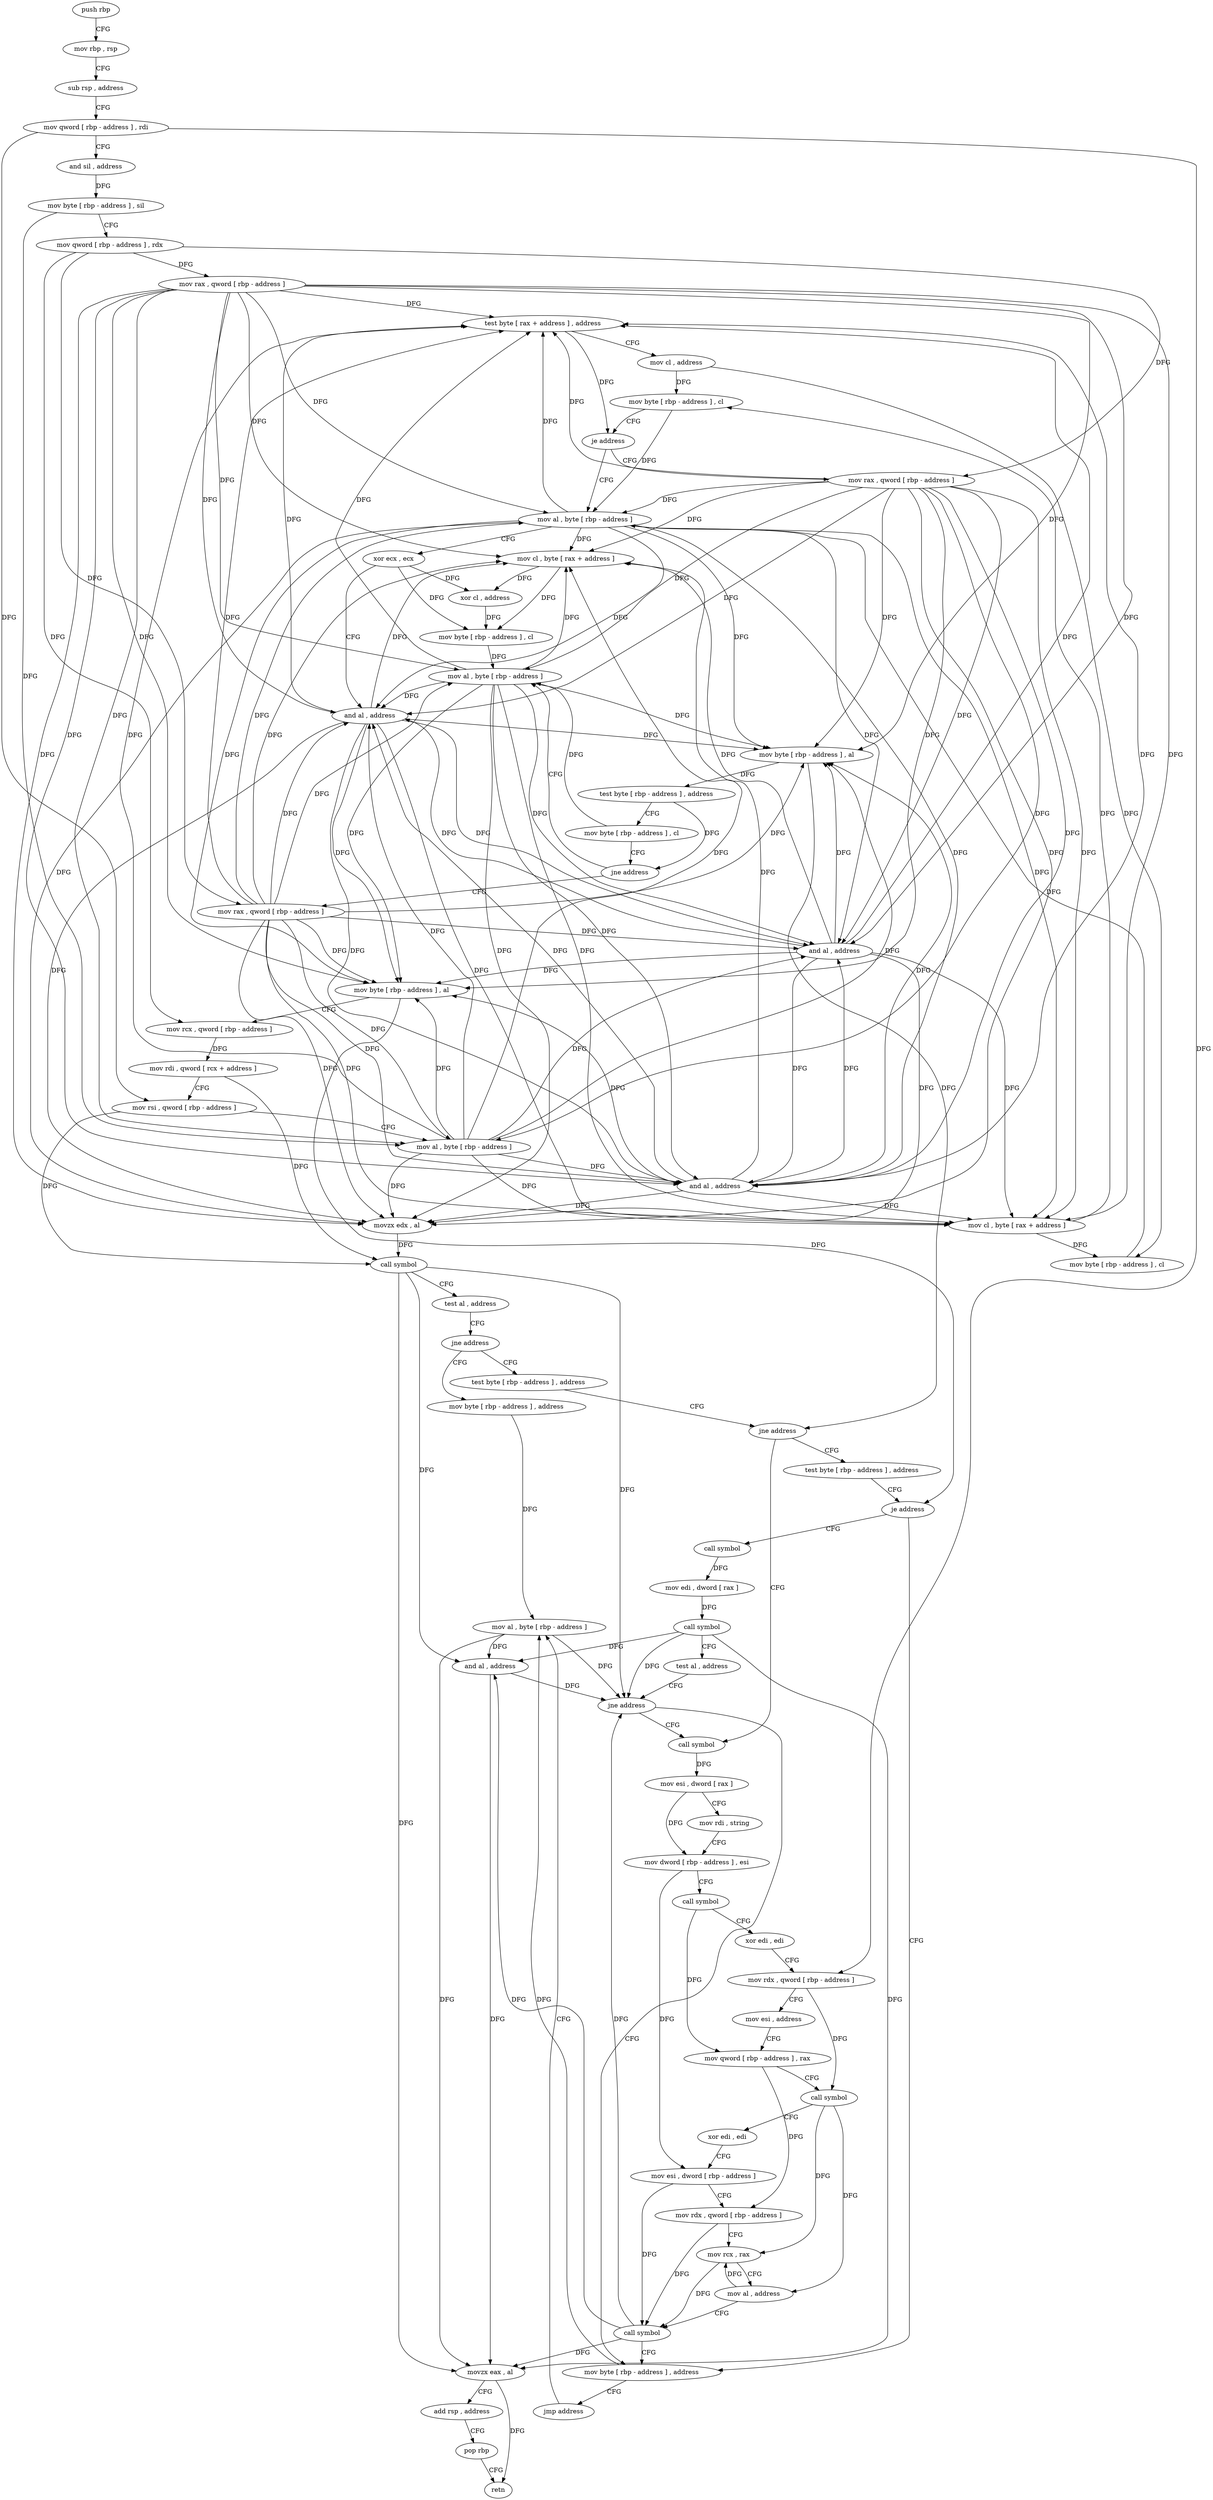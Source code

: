 digraph "func" {
"4215472" [label = "push rbp" ]
"4215473" [label = "mov rbp , rsp" ]
"4215476" [label = "sub rsp , address" ]
"4215480" [label = "mov qword [ rbp - address ] , rdi" ]
"4215484" [label = "and sil , address" ]
"4215488" [label = "mov byte [ rbp - address ] , sil" ]
"4215492" [label = "mov qword [ rbp - address ] , rdx" ]
"4215496" [label = "mov rax , qword [ rbp - address ]" ]
"4215500" [label = "test byte [ rax + address ] , address" ]
"4215504" [label = "mov cl , address" ]
"4215506" [label = "mov byte [ rbp - address ] , cl" ]
"4215509" [label = "je address" ]
"4215525" [label = "mov al , byte [ rbp - address ]" ]
"4215515" [label = "mov rax , qword [ rbp - address ]" ]
"4215528" [label = "xor ecx , ecx" ]
"4215530" [label = "and al , address" ]
"4215532" [label = "mov byte [ rbp - address ] , al" ]
"4215535" [label = "test byte [ rbp - address ] , address" ]
"4215539" [label = "mov byte [ rbp - address ] , cl" ]
"4215542" [label = "jne address" ]
"4215561" [label = "mov al , byte [ rbp - address ]" ]
"4215548" [label = "mov rax , qword [ rbp - address ]" ]
"4215519" [label = "mov cl , byte [ rax + address ]" ]
"4215522" [label = "mov byte [ rbp - address ] , cl" ]
"4215564" [label = "and al , address" ]
"4215566" [label = "mov byte [ rbp - address ] , al" ]
"4215569" [label = "mov rcx , qword [ rbp - address ]" ]
"4215573" [label = "mov rdi , qword [ rcx + address ]" ]
"4215577" [label = "mov rsi , qword [ rbp - address ]" ]
"4215581" [label = "mov al , byte [ rbp - address ]" ]
"4215584" [label = "and al , address" ]
"4215586" [label = "movzx edx , al" ]
"4215589" [label = "call symbol" ]
"4215594" [label = "test al , address" ]
"4215596" [label = "jne address" ]
"4215715" [label = "mov byte [ rbp - address ] , address" ]
"4215602" [label = "test byte [ rbp - address ] , address" ]
"4215552" [label = "mov cl , byte [ rax + address ]" ]
"4215555" [label = "xor cl , address" ]
"4215558" [label = "mov byte [ rbp - address ] , cl" ]
"4215719" [label = "mov al , byte [ rbp - address ]" ]
"4215606" [label = "jne address" ]
"4215642" [label = "call symbol" ]
"4215612" [label = "test byte [ rbp - address ] , address" ]
"4215647" [label = "mov esi , dword [ rax ]" ]
"4215649" [label = "mov rdi , string" ]
"4215659" [label = "mov dword [ rbp - address ] , esi" ]
"4215662" [label = "call symbol" ]
"4215667" [label = "xor edi , edi" ]
"4215669" [label = "mov rdx , qword [ rbp - address ]" ]
"4215673" [label = "mov esi , address" ]
"4215678" [label = "mov qword [ rbp - address ] , rax" ]
"4215682" [label = "call symbol" ]
"4215687" [label = "xor edi , edi" ]
"4215689" [label = "mov esi , dword [ rbp - address ]" ]
"4215692" [label = "mov rdx , qword [ rbp - address ]" ]
"4215696" [label = "mov rcx , rax" ]
"4215699" [label = "mov al , address" ]
"4215701" [label = "call symbol" ]
"4215706" [label = "mov byte [ rbp - address ] , address" ]
"4215616" [label = "je address" ]
"4215622" [label = "call symbol" ]
"4215722" [label = "and al , address" ]
"4215724" [label = "movzx eax , al" ]
"4215727" [label = "add rsp , address" ]
"4215731" [label = "pop rbp" ]
"4215732" [label = "retn" ]
"4215710" [label = "jmp address" ]
"4215627" [label = "mov edi , dword [ rax ]" ]
"4215629" [label = "call symbol" ]
"4215634" [label = "test al , address" ]
"4215636" [label = "jne address" ]
"4215472" -> "4215473" [ label = "CFG" ]
"4215473" -> "4215476" [ label = "CFG" ]
"4215476" -> "4215480" [ label = "CFG" ]
"4215480" -> "4215484" [ label = "CFG" ]
"4215480" -> "4215577" [ label = "DFG" ]
"4215480" -> "4215669" [ label = "DFG" ]
"4215484" -> "4215488" [ label = "DFG" ]
"4215488" -> "4215492" [ label = "CFG" ]
"4215488" -> "4215581" [ label = "DFG" ]
"4215492" -> "4215496" [ label = "DFG" ]
"4215492" -> "4215515" [ label = "DFG" ]
"4215492" -> "4215569" [ label = "DFG" ]
"4215492" -> "4215548" [ label = "DFG" ]
"4215496" -> "4215500" [ label = "DFG" ]
"4215496" -> "4215525" [ label = "DFG" ]
"4215496" -> "4215530" [ label = "DFG" ]
"4215496" -> "4215532" [ label = "DFG" ]
"4215496" -> "4215519" [ label = "DFG" ]
"4215496" -> "4215561" [ label = "DFG" ]
"4215496" -> "4215564" [ label = "DFG" ]
"4215496" -> "4215566" [ label = "DFG" ]
"4215496" -> "4215581" [ label = "DFG" ]
"4215496" -> "4215584" [ label = "DFG" ]
"4215496" -> "4215586" [ label = "DFG" ]
"4215496" -> "4215552" [ label = "DFG" ]
"4215500" -> "4215504" [ label = "CFG" ]
"4215500" -> "4215509" [ label = "DFG" ]
"4215504" -> "4215506" [ label = "DFG" ]
"4215504" -> "4215522" [ label = "DFG" ]
"4215506" -> "4215509" [ label = "CFG" ]
"4215506" -> "4215525" [ label = "DFG" ]
"4215509" -> "4215525" [ label = "CFG" ]
"4215509" -> "4215515" [ label = "CFG" ]
"4215525" -> "4215528" [ label = "CFG" ]
"4215525" -> "4215500" [ label = "DFG" ]
"4215525" -> "4215530" [ label = "DFG" ]
"4215525" -> "4215532" [ label = "DFG" ]
"4215525" -> "4215519" [ label = "DFG" ]
"4215525" -> "4215564" [ label = "DFG" ]
"4215525" -> "4215566" [ label = "DFG" ]
"4215525" -> "4215584" [ label = "DFG" ]
"4215525" -> "4215586" [ label = "DFG" ]
"4215525" -> "4215552" [ label = "DFG" ]
"4215515" -> "4215519" [ label = "DFG" ]
"4215515" -> "4215500" [ label = "DFG" ]
"4215515" -> "4215530" [ label = "DFG" ]
"4215515" -> "4215532" [ label = "DFG" ]
"4215515" -> "4215525" [ label = "DFG" ]
"4215515" -> "4215561" [ label = "DFG" ]
"4215515" -> "4215564" [ label = "DFG" ]
"4215515" -> "4215566" [ label = "DFG" ]
"4215515" -> "4215581" [ label = "DFG" ]
"4215515" -> "4215584" [ label = "DFG" ]
"4215515" -> "4215586" [ label = "DFG" ]
"4215515" -> "4215552" [ label = "DFG" ]
"4215528" -> "4215530" [ label = "CFG" ]
"4215528" -> "4215555" [ label = "DFG" ]
"4215528" -> "4215558" [ label = "DFG" ]
"4215530" -> "4215532" [ label = "DFG" ]
"4215530" -> "4215500" [ label = "DFG" ]
"4215530" -> "4215519" [ label = "DFG" ]
"4215530" -> "4215564" [ label = "DFG" ]
"4215530" -> "4215566" [ label = "DFG" ]
"4215530" -> "4215584" [ label = "DFG" ]
"4215530" -> "4215586" [ label = "DFG" ]
"4215530" -> "4215552" [ label = "DFG" ]
"4215532" -> "4215535" [ label = "DFG" ]
"4215532" -> "4215606" [ label = "DFG" ]
"4215535" -> "4215539" [ label = "CFG" ]
"4215535" -> "4215542" [ label = "DFG" ]
"4215539" -> "4215542" [ label = "CFG" ]
"4215539" -> "4215561" [ label = "DFG" ]
"4215542" -> "4215561" [ label = "CFG" ]
"4215542" -> "4215548" [ label = "CFG" ]
"4215561" -> "4215564" [ label = "DFG" ]
"4215561" -> "4215500" [ label = "DFG" ]
"4215561" -> "4215530" [ label = "DFG" ]
"4215561" -> "4215532" [ label = "DFG" ]
"4215561" -> "4215519" [ label = "DFG" ]
"4215561" -> "4215566" [ label = "DFG" ]
"4215561" -> "4215584" [ label = "DFG" ]
"4215561" -> "4215586" [ label = "DFG" ]
"4215561" -> "4215552" [ label = "DFG" ]
"4215548" -> "4215552" [ label = "DFG" ]
"4215548" -> "4215500" [ label = "DFG" ]
"4215548" -> "4215530" [ label = "DFG" ]
"4215548" -> "4215532" [ label = "DFG" ]
"4215548" -> "4215519" [ label = "DFG" ]
"4215548" -> "4215564" [ label = "DFG" ]
"4215548" -> "4215566" [ label = "DFG" ]
"4215548" -> "4215584" [ label = "DFG" ]
"4215548" -> "4215586" [ label = "DFG" ]
"4215548" -> "4215525" [ label = "DFG" ]
"4215548" -> "4215561" [ label = "DFG" ]
"4215548" -> "4215581" [ label = "DFG" ]
"4215519" -> "4215522" [ label = "DFG" ]
"4215519" -> "4215506" [ label = "DFG" ]
"4215522" -> "4215525" [ label = "DFG" ]
"4215564" -> "4215566" [ label = "DFG" ]
"4215564" -> "4215500" [ label = "DFG" ]
"4215564" -> "4215530" [ label = "DFG" ]
"4215564" -> "4215532" [ label = "DFG" ]
"4215564" -> "4215519" [ label = "DFG" ]
"4215564" -> "4215584" [ label = "DFG" ]
"4215564" -> "4215586" [ label = "DFG" ]
"4215564" -> "4215552" [ label = "DFG" ]
"4215566" -> "4215569" [ label = "CFG" ]
"4215566" -> "4215616" [ label = "DFG" ]
"4215569" -> "4215573" [ label = "DFG" ]
"4215573" -> "4215577" [ label = "CFG" ]
"4215573" -> "4215589" [ label = "DFG" ]
"4215577" -> "4215581" [ label = "CFG" ]
"4215577" -> "4215589" [ label = "DFG" ]
"4215581" -> "4215584" [ label = "DFG" ]
"4215581" -> "4215500" [ label = "DFG" ]
"4215581" -> "4215530" [ label = "DFG" ]
"4215581" -> "4215532" [ label = "DFG" ]
"4215581" -> "4215519" [ label = "DFG" ]
"4215581" -> "4215564" [ label = "DFG" ]
"4215581" -> "4215566" [ label = "DFG" ]
"4215581" -> "4215586" [ label = "DFG" ]
"4215581" -> "4215552" [ label = "DFG" ]
"4215584" -> "4215586" [ label = "DFG" ]
"4215584" -> "4215500" [ label = "DFG" ]
"4215584" -> "4215530" [ label = "DFG" ]
"4215584" -> "4215532" [ label = "DFG" ]
"4215584" -> "4215519" [ label = "DFG" ]
"4215584" -> "4215564" [ label = "DFG" ]
"4215584" -> "4215566" [ label = "DFG" ]
"4215584" -> "4215552" [ label = "DFG" ]
"4215586" -> "4215589" [ label = "DFG" ]
"4215589" -> "4215594" [ label = "CFG" ]
"4215589" -> "4215722" [ label = "DFG" ]
"4215589" -> "4215724" [ label = "DFG" ]
"4215589" -> "4215636" [ label = "DFG" ]
"4215594" -> "4215596" [ label = "CFG" ]
"4215596" -> "4215715" [ label = "CFG" ]
"4215596" -> "4215602" [ label = "CFG" ]
"4215715" -> "4215719" [ label = "DFG" ]
"4215602" -> "4215606" [ label = "CFG" ]
"4215552" -> "4215555" [ label = "DFG" ]
"4215552" -> "4215558" [ label = "DFG" ]
"4215555" -> "4215558" [ label = "DFG" ]
"4215558" -> "4215561" [ label = "DFG" ]
"4215719" -> "4215722" [ label = "DFG" ]
"4215719" -> "4215724" [ label = "DFG" ]
"4215719" -> "4215636" [ label = "DFG" ]
"4215606" -> "4215642" [ label = "CFG" ]
"4215606" -> "4215612" [ label = "CFG" ]
"4215642" -> "4215647" [ label = "DFG" ]
"4215612" -> "4215616" [ label = "CFG" ]
"4215647" -> "4215649" [ label = "CFG" ]
"4215647" -> "4215659" [ label = "DFG" ]
"4215649" -> "4215659" [ label = "CFG" ]
"4215659" -> "4215662" [ label = "CFG" ]
"4215659" -> "4215689" [ label = "DFG" ]
"4215662" -> "4215667" [ label = "CFG" ]
"4215662" -> "4215678" [ label = "DFG" ]
"4215667" -> "4215669" [ label = "CFG" ]
"4215669" -> "4215673" [ label = "CFG" ]
"4215669" -> "4215682" [ label = "DFG" ]
"4215673" -> "4215678" [ label = "CFG" ]
"4215678" -> "4215682" [ label = "CFG" ]
"4215678" -> "4215692" [ label = "DFG" ]
"4215682" -> "4215687" [ label = "CFG" ]
"4215682" -> "4215696" [ label = "DFG" ]
"4215682" -> "4215699" [ label = "DFG" ]
"4215687" -> "4215689" [ label = "CFG" ]
"4215689" -> "4215692" [ label = "CFG" ]
"4215689" -> "4215701" [ label = "DFG" ]
"4215692" -> "4215696" [ label = "CFG" ]
"4215692" -> "4215701" [ label = "DFG" ]
"4215696" -> "4215699" [ label = "CFG" ]
"4215696" -> "4215701" [ label = "DFG" ]
"4215699" -> "4215701" [ label = "CFG" ]
"4215699" -> "4215696" [ label = "DFG" ]
"4215701" -> "4215706" [ label = "CFG" ]
"4215701" -> "4215722" [ label = "DFG" ]
"4215701" -> "4215724" [ label = "DFG" ]
"4215701" -> "4215636" [ label = "DFG" ]
"4215706" -> "4215710" [ label = "CFG" ]
"4215706" -> "4215719" [ label = "DFG" ]
"4215616" -> "4215706" [ label = "CFG" ]
"4215616" -> "4215622" [ label = "CFG" ]
"4215622" -> "4215627" [ label = "DFG" ]
"4215722" -> "4215724" [ label = "DFG" ]
"4215722" -> "4215636" [ label = "DFG" ]
"4215724" -> "4215727" [ label = "CFG" ]
"4215724" -> "4215732" [ label = "DFG" ]
"4215727" -> "4215731" [ label = "CFG" ]
"4215731" -> "4215732" [ label = "CFG" ]
"4215710" -> "4215719" [ label = "CFG" ]
"4215627" -> "4215629" [ label = "DFG" ]
"4215629" -> "4215634" [ label = "CFG" ]
"4215629" -> "4215722" [ label = "DFG" ]
"4215629" -> "4215724" [ label = "DFG" ]
"4215629" -> "4215636" [ label = "DFG" ]
"4215634" -> "4215636" [ label = "CFG" ]
"4215636" -> "4215706" [ label = "CFG" ]
"4215636" -> "4215642" [ label = "CFG" ]
}
